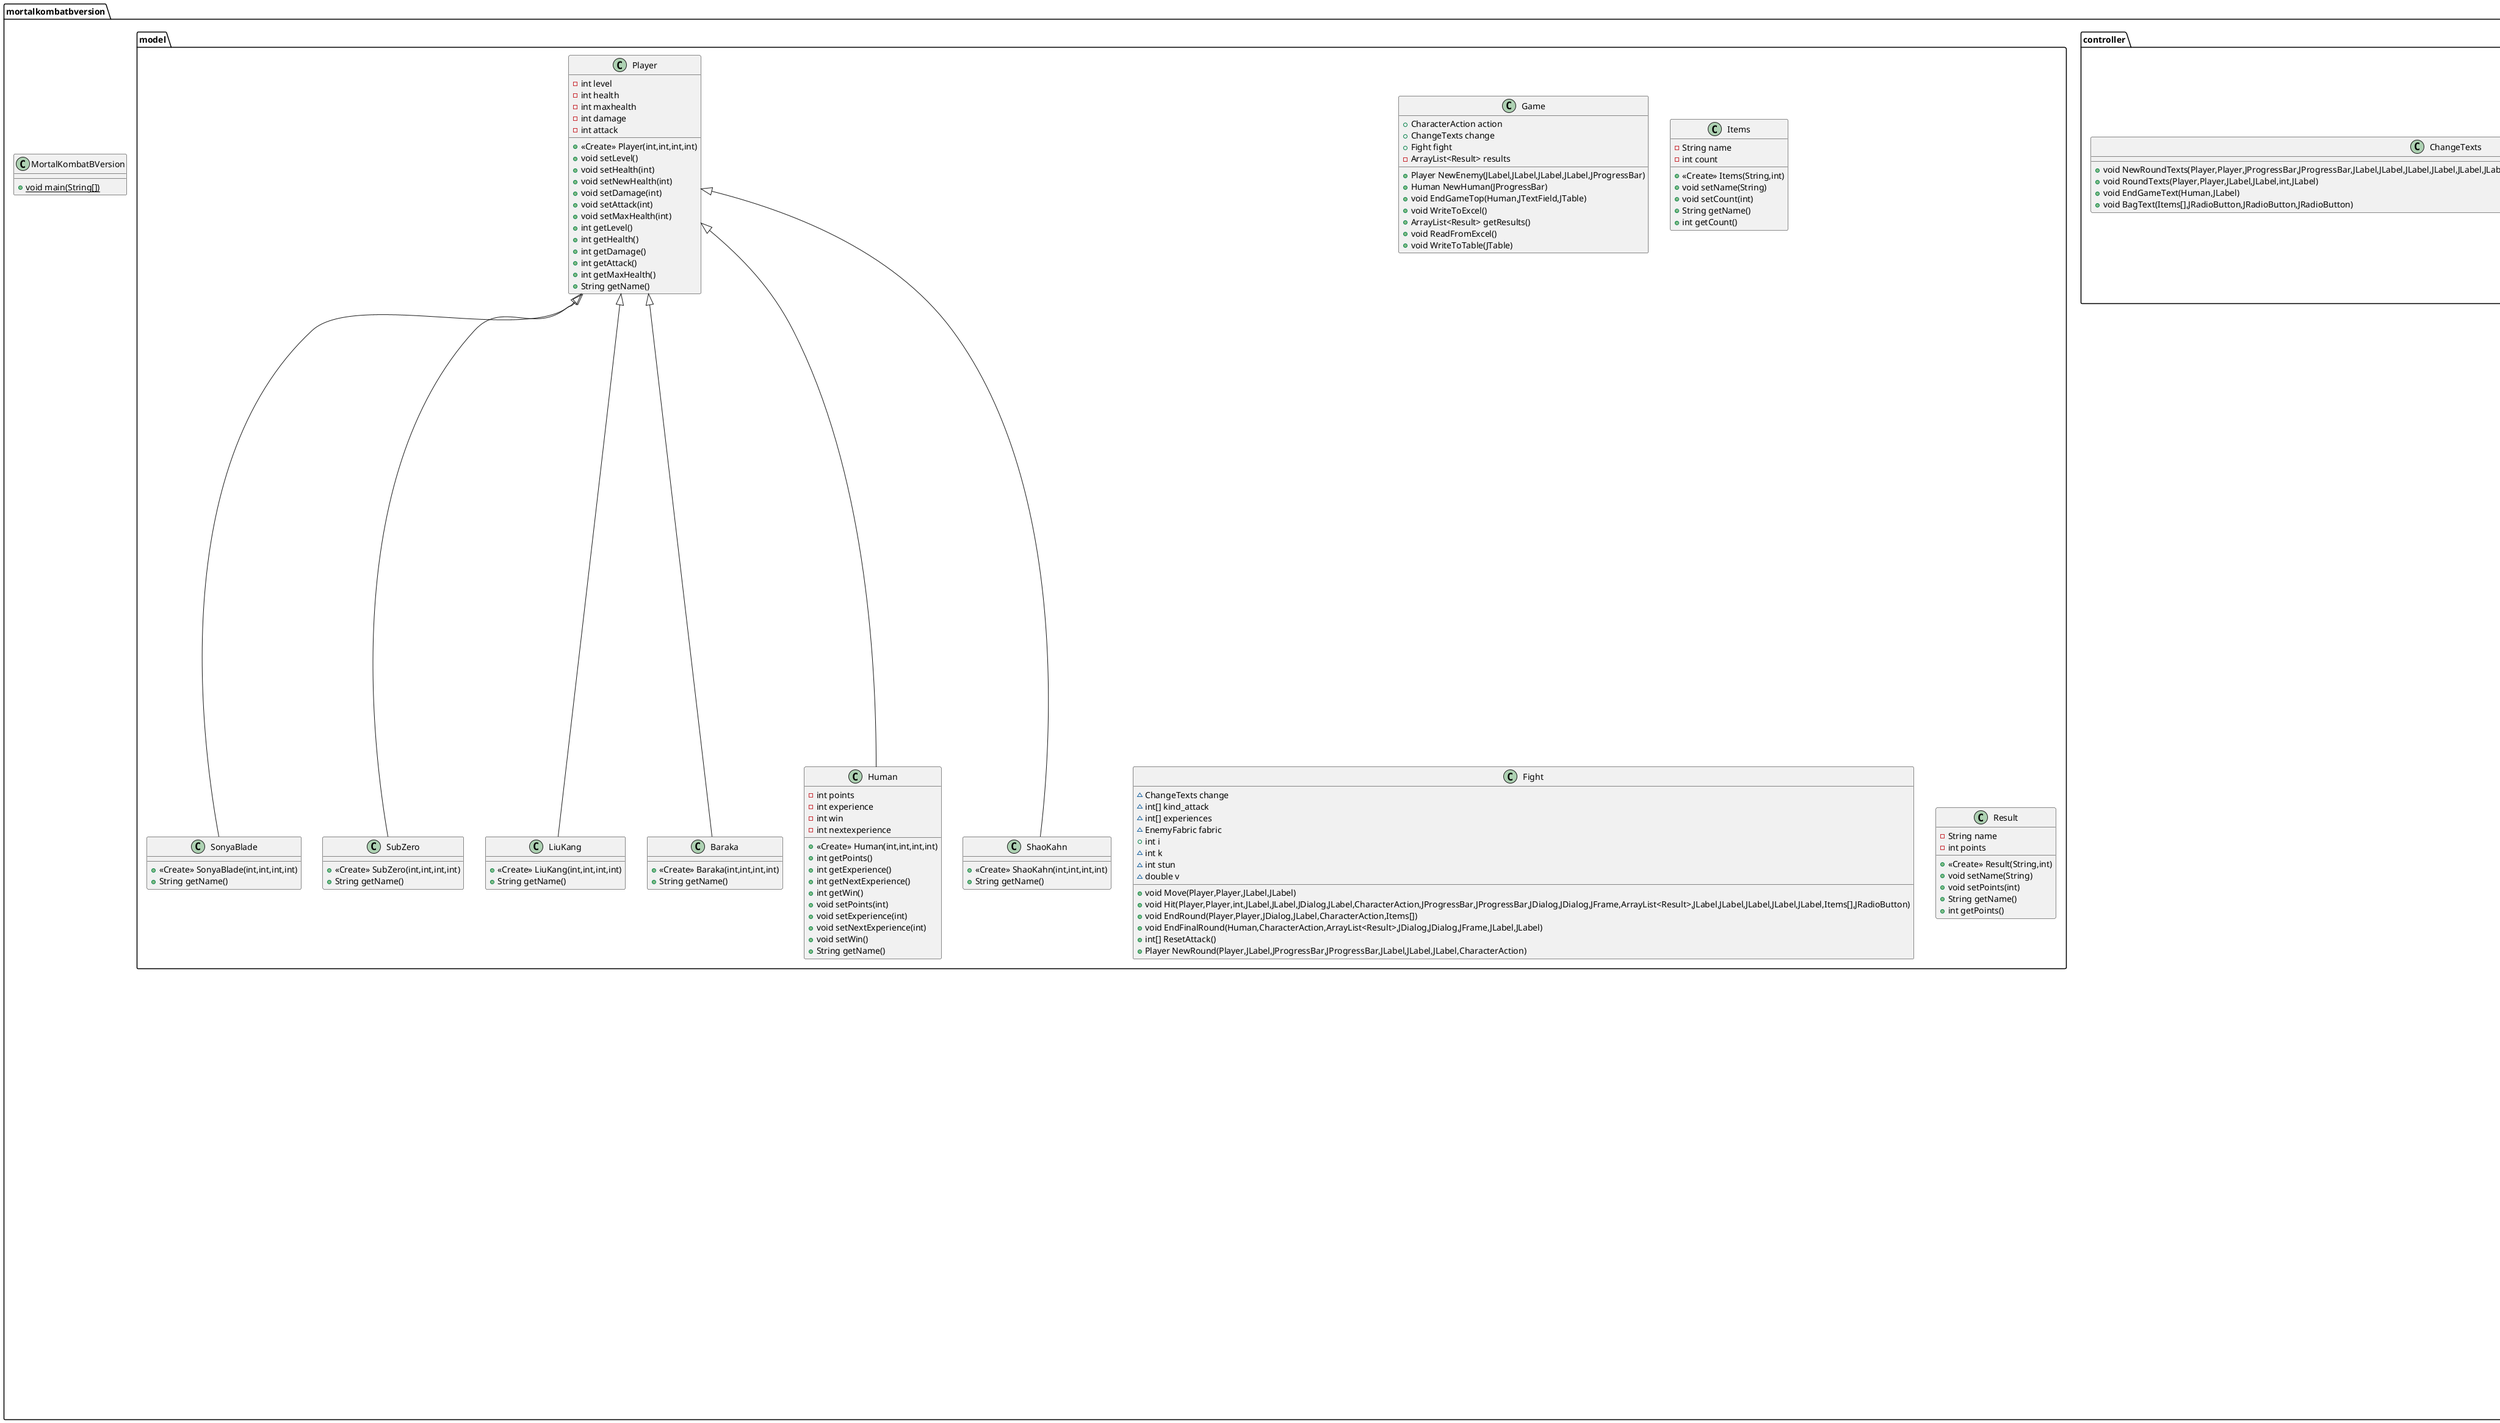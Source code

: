 @startuml
interface mortalkombatbversion.fabric.EnemyFabricInterface {
+ Player create(int)
}

class mortalkombatbversion.view.JFrames {
~ Game game
~ Human human
~ Player enemy
~ Items[] items
~ String nameButton
- javax.swing.ButtonGroup buttonGroup1
- javax.swing.JButton jButton1
- javax.swing.JButton jButton10
- javax.swing.JButton jButton11
- javax.swing.JButton jButton2
- javax.swing.JButton jButton3
- javax.swing.JButton jButton4
- javax.swing.JButton jButton5
- javax.swing.JButton jButton6
- javax.swing.JButton jButton7
- javax.swing.JButton jButton8
- javax.swing.JButton jButton9
- javax.swing.JDialog jDialog1
- javax.swing.JDialog jDialog2
- javax.swing.JDialog jDialog3
- javax.swing.JDialog jDialog4
- javax.swing.JDialog jDialog5
- javax.swing.JDialog jDialog6
- javax.swing.JFrame jFrame1
- javax.swing.JLabel jLabel1
- javax.swing.JLabel jLabel10
- javax.swing.JLabel jLabel11
- javax.swing.JLabel jLabel12
- javax.swing.JLabel jLabel13
- javax.swing.JLabel jLabel14
- javax.swing.JLabel jLabel15
- javax.swing.JLabel jLabel16
- javax.swing.JLabel jLabel17
- javax.swing.JLabel jLabel18
- javax.swing.JLabel jLabel19
- javax.swing.JLabel jLabel2
- javax.swing.JLabel jLabel20
- javax.swing.JLabel jLabel21
- javax.swing.JLabel jLabel22
- javax.swing.JLabel jLabel23
- javax.swing.JLabel jLabel24
- javax.swing.JLabel jLabel25
- javax.swing.JLabel jLabel26
- javax.swing.JLabel jLabel27
- javax.swing.JLabel jLabel28
- javax.swing.JLabel jLabel29
- javax.swing.JLabel jLabel3
- javax.swing.JLabel jLabel30
- javax.swing.JLabel jLabel31
- javax.swing.JLabel jLabel32
- javax.swing.JLabel jLabel4
- javax.swing.JLabel jLabel5
- javax.swing.JLabel jLabel6
- javax.swing.JLabel jLabel7
- javax.swing.JLabel jLabel8
- javax.swing.JLabel jLabel9
- javax.swing.JPanel jPanel1
- javax.swing.JPanel jPanel2
- javax.swing.JPanel jPanel3
- javax.swing.JPanel jPanel4
- javax.swing.JPanel jPanel5
- javax.swing.JPanel jPanel6
- javax.swing.JPanel jPanel7
- javax.swing.JPanel jPanel8
- javax.swing.JProgressBar jProgressBar1
- javax.swing.JProgressBar jProgressBar2
- javax.swing.JRadioButton jRadioButton1
- javax.swing.JRadioButton jRadioButton2
- javax.swing.JRadioButton jRadioButton3
- javax.swing.JScrollPane jScrollPane1
- javax.swing.JTable jTable1
- javax.swing.JTextField jTextField1
+ <<Create>> JFrames()
- void initComponents()
- void jButton1ActionPerformed(java.awt.event.ActionEvent)
- void jButton3ActionPerformed(java.awt.event.ActionEvent)
- void jButton4ActionPerformed(java.awt.event.ActionEvent)
- void jButton5ActionPerformed(java.awt.event.ActionEvent)
- void jTextField1ActionPerformed(java.awt.event.ActionEvent)
- void jButton6ActionPerformed(java.awt.event.ActionEvent)
- void jButton7ActionPerformed(java.awt.event.ActionEvent)
- void jButton2ActionPerformed(java.awt.event.ActionEvent)
- void jButton8ActionPerformed(java.awt.event.ActionEvent)
- void jRadioButton1ActionPerformed(java.awt.event.ActionEvent)
- void jRadioButton2ActionPerformed(java.awt.event.ActionEvent)
- void jButton9ActionPerformed(java.awt.event.ActionEvent)
- void jButton10ActionPerformed(java.awt.event.ActionEvent)
- void jButton11ActionPerformed(java.awt.event.ActionEvent)
+ {static} void main(String[])
}


class mortalkombatbversion.controller.CharacterAction {
- int[] experience_for_next_level
- int[][] kind_fight
- Player[] enemyes
~ EnemyFabric fabric
- Player enemyy
+ void setEnemyes()
+ Player[] getEnemyes()
+ Player ChooseEnemy(JLabel,JLabel,JLabel,JLabel)
+ Player ChooseBoss(JLabel,JLabel,JLabel,JLabel,int)
+ int[] EnemyBehavior(int,int,int,int,double)
+ int[] ChooseBehavior(Player,CharacterAction)
+ void HP(Player,JProgressBar)
+ void AddPoints(Human,Player[])
+ void AddPointsBoss(Human,Player[])
+ void AddItems(int,int,int,Items[])
+ void NewHealthHuman(Human)
+ void NewHealthEnemy(Player,Human)
+ void UseItem(Player,Items[],String,JDialog,JDialog)
}


class mortalkombatbversion.MortalKombatBVersion {
+ {static} void main(String[])
}

class mortalkombatbversion.model.Game {
+ CharacterAction action
+ ChangeTexts change
+ Fight fight
- ArrayList<Result> results
+ Player NewEnemy(JLabel,JLabel,JLabel,JLabel,JProgressBar)
+ Human NewHuman(JProgressBar)
+ void EndGameTop(Human,JTextField,JTable)
+ void WriteToExcel()
+ ArrayList<Result> getResults()
+ void ReadFromExcel()
+ void WriteToTable(JTable)
}


class mortalkombatbversion.model.Items {
- String name
- int count
+ <<Create>> Items(String,int)
+ void setName(String)
+ void setCount(int)
+ String getName()
+ int getCount()
}


class mortalkombatbversion.fabric.LiuKangFabric {
+ Player create(int)
}

class mortalkombatbversion.fabric.SonyaBladeFabric {
+ Player create(int)
}

class mortalkombatbversion.fabric.BarakaFabric {
+ Player create(int)
}

class mortalkombatbversion.controller.ChangeTexts {
+ void NewRoundTexts(Player,Player,JProgressBar,JProgressBar,JLabel,JLabel,JLabel,JLabel,JLabel,JLabel,JLabel,JLabel,JLabel,int,Items[],JRadioButton,JRadioButton,JRadioButton)
+ void RoundTexts(Player,Player,JLabel,JLabel,int,JLabel)
+ void EndGameText(Human,JLabel)
+ void BagText(Items[],JRadioButton,JRadioButton,JRadioButton)
}

class mortalkombatbversion.model.Fight {
~ ChangeTexts change
~ int[] kind_attack
~ int[] experiences
~ EnemyFabric fabric
+ int i
~ int k
~ int stun
~ double v
+ void Move(Player,Player,JLabel,JLabel)
+ void Hit(Player,Player,int,JLabel,JLabel,JDialog,JLabel,CharacterAction,JProgressBar,JProgressBar,JDialog,JDialog,JFrame,ArrayList<Result>,JLabel,JLabel,JLabel,JLabel,JLabel,Items[],JRadioButton)
+ void EndRound(Player,Player,JDialog,JLabel,CharacterAction,Items[])
+ void EndFinalRound(Human,CharacterAction,ArrayList<Result>,JDialog,JDialog,JFrame,JLabel,JLabel)
+ int[] ResetAttack()
+ Player NewRound(Player,JLabel,JProgressBar,JProgressBar,JLabel,JLabel,JLabel,CharacterAction)
}


class mortalkombatbversion.model.SonyaBlade {
+ <<Create>> SonyaBlade(int,int,int,int)
+ String getName()
}

class mortalkombatbversion.fabric.ShaoKahnFabric {
+ Player create(int)
}

class mortalkombatbversion.model.SubZero {
+ <<Create>> SubZero(int,int,int,int)
+ String getName()
}

class mortalkombatbversion.model.Result {
- String name
- int points
+ <<Create>> Result(String,int)
+ void setName(String)
+ void setPoints(int)
+ String getName()
+ int getPoints()
}


class mortalkombatbversion.fabric.EnemyFabric {
+ Player create(int,int)
}

class mortalkombatbversion.model.LiuKang {
+ <<Create>> LiuKang(int,int,int,int)
+ String getName()
}

class mortalkombatbversion.model.Baraka {
+ <<Create>> Baraka(int,int,int,int)
+ String getName()
}

class mortalkombatbversion.model.Human {
- int points
- int experience
- int win
- int nextexperience
+ <<Create>> Human(int,int,int,int)
+ int getPoints()
+ int getExperience()
+ int getNextExperience()
+ int getWin()
+ void setPoints(int)
+ void setExperience(int)
+ void setNextExperience(int)
+ void setWin()
+ String getName()
}


class mortalkombatbversion.model.ShaoKahn {
+ <<Create>> ShaoKahn(int,int,int,int)
+ String getName()
}

class mortalkombatbversion.fabric.SubZeroFabric {
+ Player create(int)
}

class mortalkombatbversion.model.Player {
- int level
- int health
- int maxhealth
- int damage
- int attack
+ <<Create>> Player(int,int,int,int)
+ void setLevel()
+ void setHealth(int)
+ void setNewHealth(int)
+ void setDamage(int)
+ void setAttack(int)
+ void setMaxHealth(int)
+ int getLevel()
+ int getHealth()
+ int getDamage()
+ int getAttack()
+ int getMaxHealth()
+ String getName()
}




mortalkombatbversion.view.JFrame <|-- mortalkombatbversion.view.JFrames
mortalkombatbversion.fabric.EnemyFabricInterface <|.. mortalkombatbversion.fabric.LiuKangFabric
mortalkombatbversion.fabric.EnemyFabricInterface <|.. mortalkombatbversion.fabric.SonyaBladeFabric
mortalkombatbversion.fabric.EnemyFabricInterface <|.. mortalkombatbversion.fabric.BarakaFabric
mortalkombatbversion.model.Player <|-- mortalkombatbversion.model.SonyaBlade
mortalkombatbversion.fabric.EnemyFabricInterface <|.. mortalkombatbversion.fabric.ShaoKahnFabric
mortalkombatbversion.model.Player <|-- mortalkombatbversion.model.SubZero
mortalkombatbversion.model.Player <|-- mortalkombatbversion.model.LiuKang
mortalkombatbversion.model.Player <|-- mortalkombatbversion.model.Baraka
mortalkombatbversion.model.Player <|-- mortalkombatbversion.model.Human
mortalkombatbversion.model.Player <|-- mortalkombatbversion.model.ShaoKahn
mortalkombatbversion.fabric.EnemyFabricInterface <|.. mortalkombatbversion.fabric.SubZeroFabric
@enduml